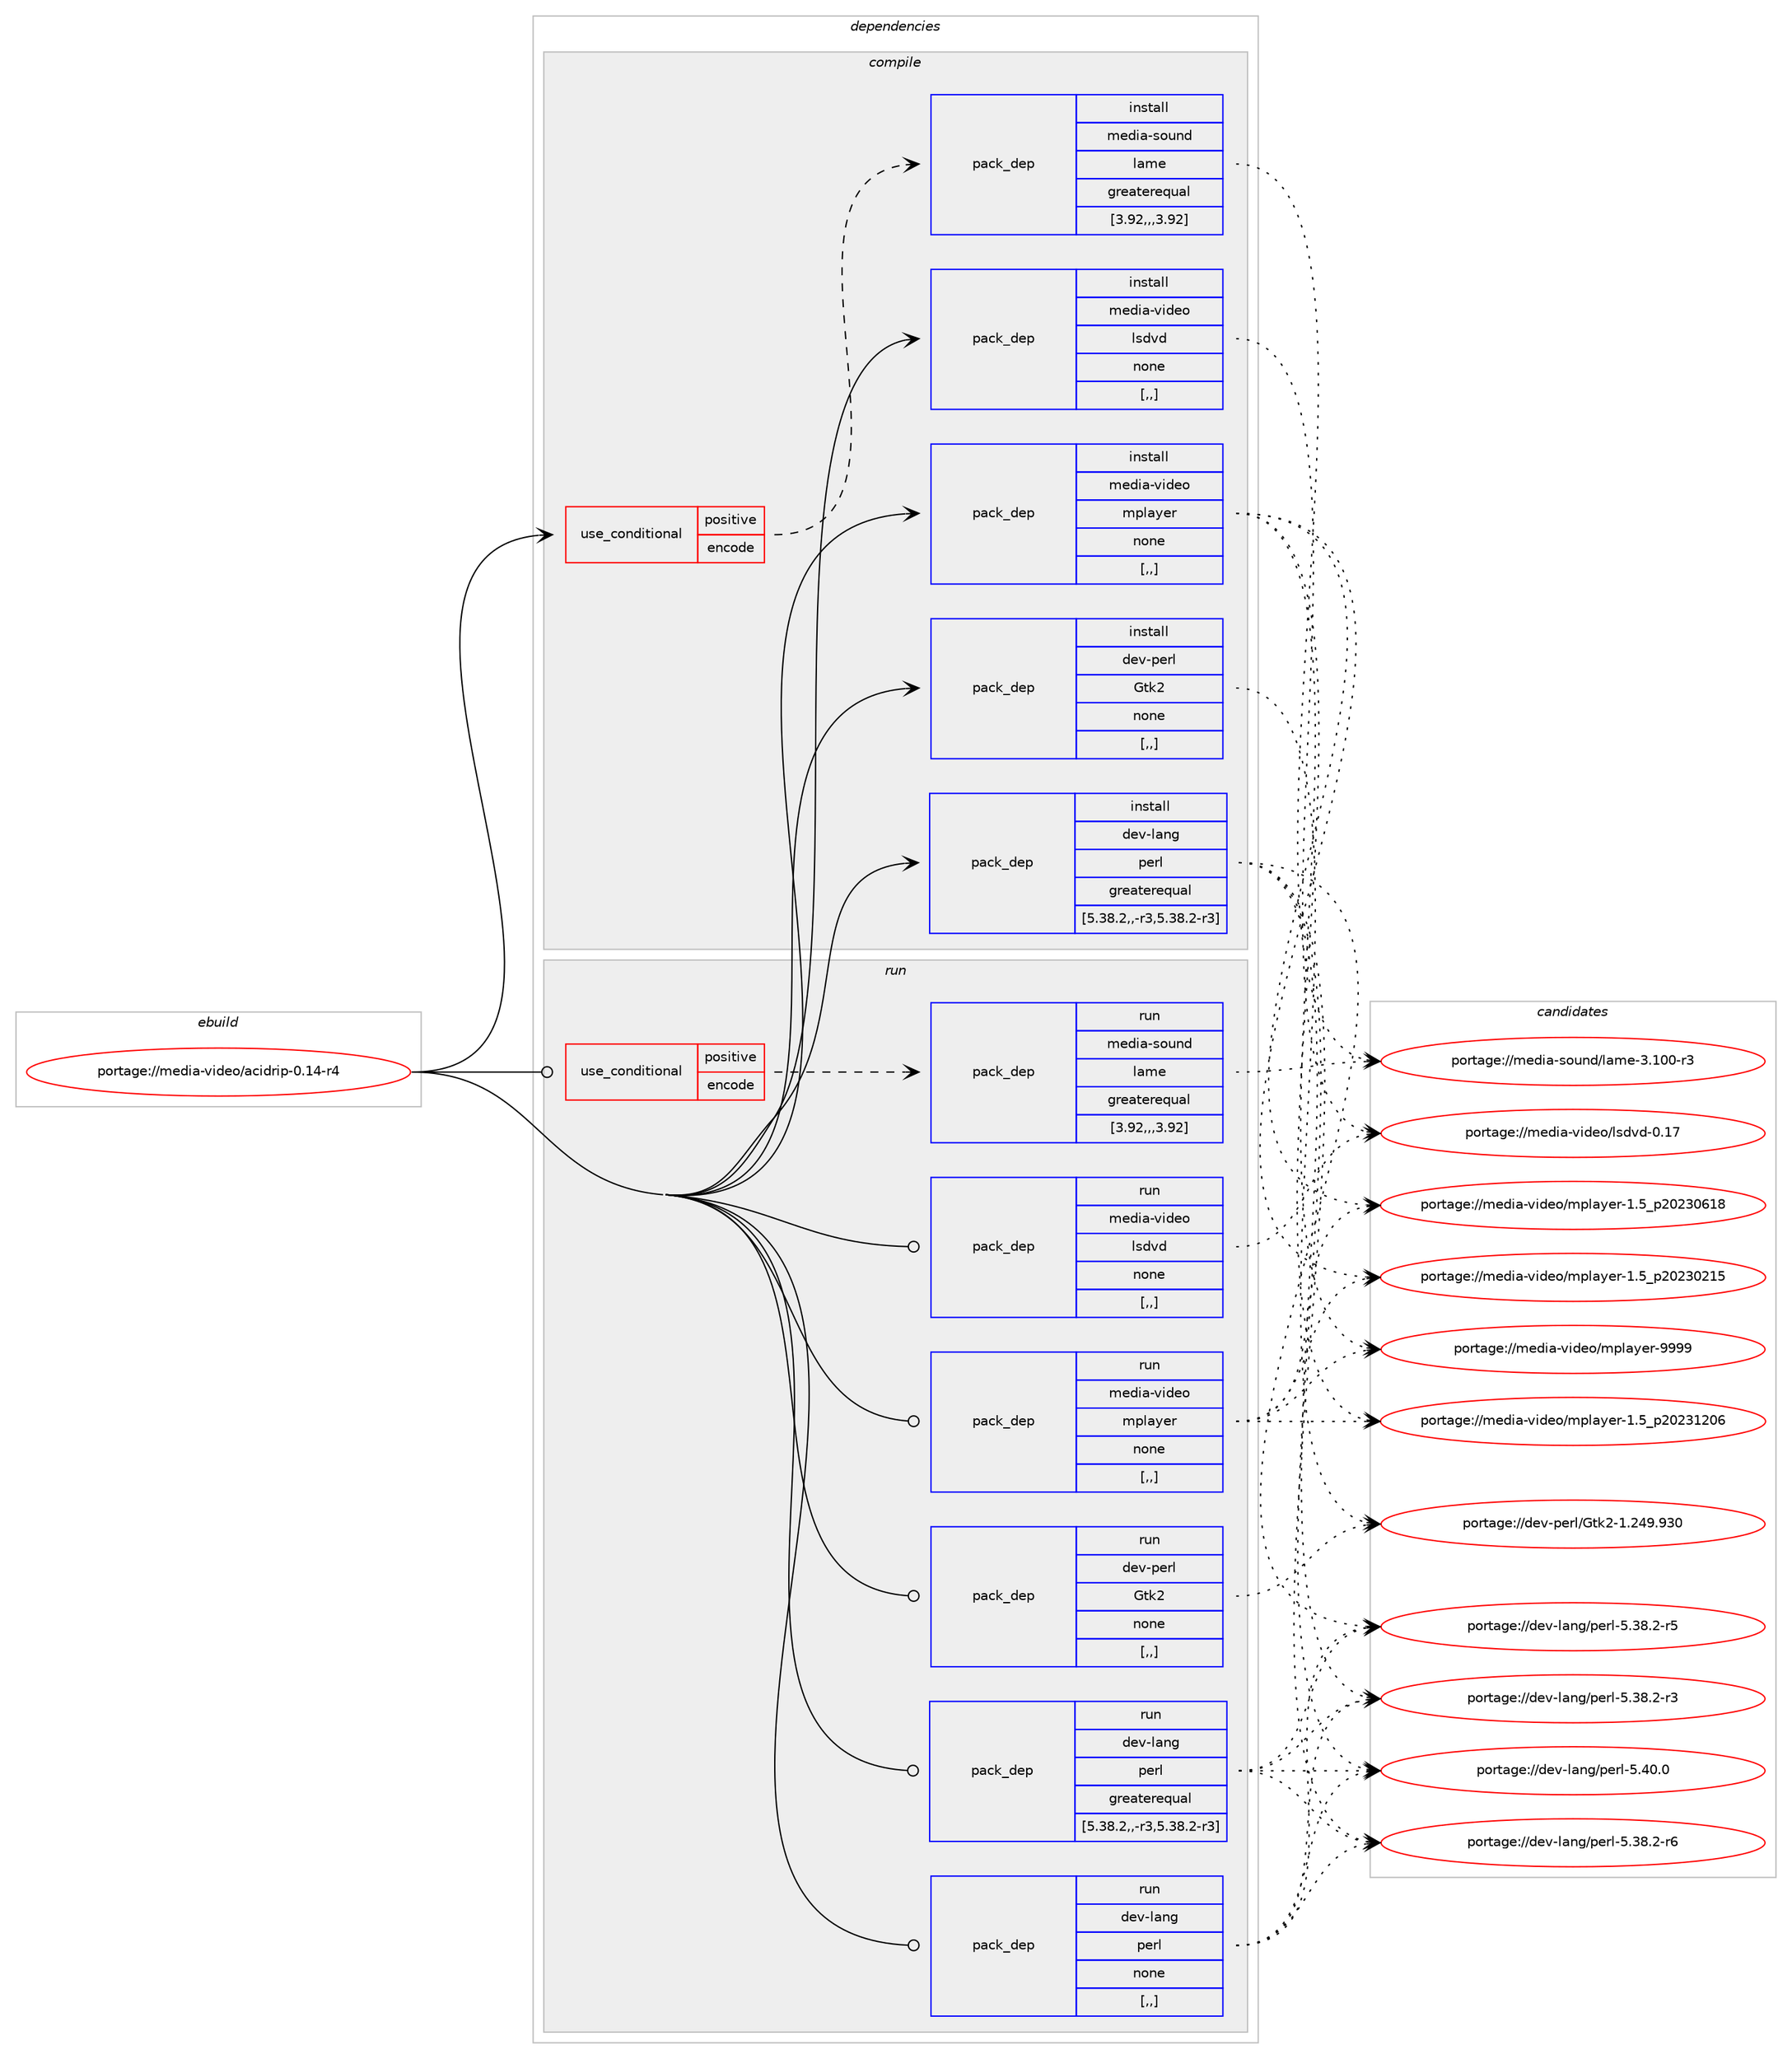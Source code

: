 digraph prolog {

# *************
# Graph options
# *************

newrank=true;
concentrate=true;
compound=true;
graph [rankdir=LR,fontname=Helvetica,fontsize=10,ranksep=1.5];#, ranksep=2.5, nodesep=0.2];
edge  [arrowhead=vee];
node  [fontname=Helvetica,fontsize=10];

# **********
# The ebuild
# **********

subgraph cluster_leftcol {
color=gray;
label=<<i>ebuild</i>>;
id [label="portage://media-video/acidrip-0.14-r4", color=red, width=4, href="../media-video/acidrip-0.14-r4.svg"];
}

# ****************
# The dependencies
# ****************

subgraph cluster_midcol {
color=gray;
label=<<i>dependencies</i>>;
subgraph cluster_compile {
fillcolor="#eeeeee";
style=filled;
label=<<i>compile</i>>;
subgraph cond82486 {
dependency324611 [label=<<TABLE BORDER="0" CELLBORDER="1" CELLSPACING="0" CELLPADDING="4"><TR><TD ROWSPAN="3" CELLPADDING="10">use_conditional</TD></TR><TR><TD>positive</TD></TR><TR><TD>encode</TD></TR></TABLE>>, shape=none, color=red];
subgraph pack239619 {
dependency324612 [label=<<TABLE BORDER="0" CELLBORDER="1" CELLSPACING="0" CELLPADDING="4" WIDTH="220"><TR><TD ROWSPAN="6" CELLPADDING="30">pack_dep</TD></TR><TR><TD WIDTH="110">install</TD></TR><TR><TD>media-sound</TD></TR><TR><TD>lame</TD></TR><TR><TD>greaterequal</TD></TR><TR><TD>[3.92,,,3.92]</TD></TR></TABLE>>, shape=none, color=blue];
}
dependency324611:e -> dependency324612:w [weight=20,style="dashed",arrowhead="vee"];
}
id:e -> dependency324611:w [weight=20,style="solid",arrowhead="vee"];
subgraph pack239620 {
dependency324613 [label=<<TABLE BORDER="0" CELLBORDER="1" CELLSPACING="0" CELLPADDING="4" WIDTH="220"><TR><TD ROWSPAN="6" CELLPADDING="30">pack_dep</TD></TR><TR><TD WIDTH="110">install</TD></TR><TR><TD>dev-lang</TD></TR><TR><TD>perl</TD></TR><TR><TD>greaterequal</TD></TR><TR><TD>[5.38.2,,-r3,5.38.2-r3]</TD></TR></TABLE>>, shape=none, color=blue];
}
id:e -> dependency324613:w [weight=20,style="solid",arrowhead="vee"];
subgraph pack239621 {
dependency324614 [label=<<TABLE BORDER="0" CELLBORDER="1" CELLSPACING="0" CELLPADDING="4" WIDTH="220"><TR><TD ROWSPAN="6" CELLPADDING="30">pack_dep</TD></TR><TR><TD WIDTH="110">install</TD></TR><TR><TD>dev-perl</TD></TR><TR><TD>Gtk2</TD></TR><TR><TD>none</TD></TR><TR><TD>[,,]</TD></TR></TABLE>>, shape=none, color=blue];
}
id:e -> dependency324614:w [weight=20,style="solid",arrowhead="vee"];
subgraph pack239622 {
dependency324615 [label=<<TABLE BORDER="0" CELLBORDER="1" CELLSPACING="0" CELLPADDING="4" WIDTH="220"><TR><TD ROWSPAN="6" CELLPADDING="30">pack_dep</TD></TR><TR><TD WIDTH="110">install</TD></TR><TR><TD>media-video</TD></TR><TR><TD>lsdvd</TD></TR><TR><TD>none</TD></TR><TR><TD>[,,]</TD></TR></TABLE>>, shape=none, color=blue];
}
id:e -> dependency324615:w [weight=20,style="solid",arrowhead="vee"];
subgraph pack239623 {
dependency324616 [label=<<TABLE BORDER="0" CELLBORDER="1" CELLSPACING="0" CELLPADDING="4" WIDTH="220"><TR><TD ROWSPAN="6" CELLPADDING="30">pack_dep</TD></TR><TR><TD WIDTH="110">install</TD></TR><TR><TD>media-video</TD></TR><TR><TD>mplayer</TD></TR><TR><TD>none</TD></TR><TR><TD>[,,]</TD></TR></TABLE>>, shape=none, color=blue];
}
id:e -> dependency324616:w [weight=20,style="solid",arrowhead="vee"];
}
subgraph cluster_compileandrun {
fillcolor="#eeeeee";
style=filled;
label=<<i>compile and run</i>>;
}
subgraph cluster_run {
fillcolor="#eeeeee";
style=filled;
label=<<i>run</i>>;
subgraph cond82487 {
dependency324617 [label=<<TABLE BORDER="0" CELLBORDER="1" CELLSPACING="0" CELLPADDING="4"><TR><TD ROWSPAN="3" CELLPADDING="10">use_conditional</TD></TR><TR><TD>positive</TD></TR><TR><TD>encode</TD></TR></TABLE>>, shape=none, color=red];
subgraph pack239624 {
dependency324618 [label=<<TABLE BORDER="0" CELLBORDER="1" CELLSPACING="0" CELLPADDING="4" WIDTH="220"><TR><TD ROWSPAN="6" CELLPADDING="30">pack_dep</TD></TR><TR><TD WIDTH="110">run</TD></TR><TR><TD>media-sound</TD></TR><TR><TD>lame</TD></TR><TR><TD>greaterequal</TD></TR><TR><TD>[3.92,,,3.92]</TD></TR></TABLE>>, shape=none, color=blue];
}
dependency324617:e -> dependency324618:w [weight=20,style="dashed",arrowhead="vee"];
}
id:e -> dependency324617:w [weight=20,style="solid",arrowhead="odot"];
subgraph pack239625 {
dependency324619 [label=<<TABLE BORDER="0" CELLBORDER="1" CELLSPACING="0" CELLPADDING="4" WIDTH="220"><TR><TD ROWSPAN="6" CELLPADDING="30">pack_dep</TD></TR><TR><TD WIDTH="110">run</TD></TR><TR><TD>dev-lang</TD></TR><TR><TD>perl</TD></TR><TR><TD>greaterequal</TD></TR><TR><TD>[5.38.2,,-r3,5.38.2-r3]</TD></TR></TABLE>>, shape=none, color=blue];
}
id:e -> dependency324619:w [weight=20,style="solid",arrowhead="odot"];
subgraph pack239626 {
dependency324620 [label=<<TABLE BORDER="0" CELLBORDER="1" CELLSPACING="0" CELLPADDING="4" WIDTH="220"><TR><TD ROWSPAN="6" CELLPADDING="30">pack_dep</TD></TR><TR><TD WIDTH="110">run</TD></TR><TR><TD>dev-lang</TD></TR><TR><TD>perl</TD></TR><TR><TD>none</TD></TR><TR><TD>[,,]</TD></TR></TABLE>>, shape=none, color=blue];
}
id:e -> dependency324620:w [weight=20,style="solid",arrowhead="odot"];
subgraph pack239627 {
dependency324621 [label=<<TABLE BORDER="0" CELLBORDER="1" CELLSPACING="0" CELLPADDING="4" WIDTH="220"><TR><TD ROWSPAN="6" CELLPADDING="30">pack_dep</TD></TR><TR><TD WIDTH="110">run</TD></TR><TR><TD>dev-perl</TD></TR><TR><TD>Gtk2</TD></TR><TR><TD>none</TD></TR><TR><TD>[,,]</TD></TR></TABLE>>, shape=none, color=blue];
}
id:e -> dependency324621:w [weight=20,style="solid",arrowhead="odot"];
subgraph pack239628 {
dependency324622 [label=<<TABLE BORDER="0" CELLBORDER="1" CELLSPACING="0" CELLPADDING="4" WIDTH="220"><TR><TD ROWSPAN="6" CELLPADDING="30">pack_dep</TD></TR><TR><TD WIDTH="110">run</TD></TR><TR><TD>media-video</TD></TR><TR><TD>lsdvd</TD></TR><TR><TD>none</TD></TR><TR><TD>[,,]</TD></TR></TABLE>>, shape=none, color=blue];
}
id:e -> dependency324622:w [weight=20,style="solid",arrowhead="odot"];
subgraph pack239629 {
dependency324623 [label=<<TABLE BORDER="0" CELLBORDER="1" CELLSPACING="0" CELLPADDING="4" WIDTH="220"><TR><TD ROWSPAN="6" CELLPADDING="30">pack_dep</TD></TR><TR><TD WIDTH="110">run</TD></TR><TR><TD>media-video</TD></TR><TR><TD>mplayer</TD></TR><TR><TD>none</TD></TR><TR><TD>[,,]</TD></TR></TABLE>>, shape=none, color=blue];
}
id:e -> dependency324623:w [weight=20,style="solid",arrowhead="odot"];
}
}

# **************
# The candidates
# **************

subgraph cluster_choices {
rank=same;
color=gray;
label=<<i>candidates</i>>;

subgraph choice239619 {
color=black;
nodesep=1;
choice109101100105974511511111711010047108971091014551464948484511451 [label="portage://media-sound/lame-3.100-r3", color=red, width=4,href="../media-sound/lame-3.100-r3.svg"];
dependency324612:e -> choice109101100105974511511111711010047108971091014551464948484511451:w [style=dotted,weight="100"];
}
subgraph choice239620 {
color=black;
nodesep=1;
choice10010111845108971101034711210111410845534652484648 [label="portage://dev-lang/perl-5.40.0", color=red, width=4,href="../dev-lang/perl-5.40.0.svg"];
choice100101118451089711010347112101114108455346515646504511454 [label="portage://dev-lang/perl-5.38.2-r6", color=red, width=4,href="../dev-lang/perl-5.38.2-r6.svg"];
choice100101118451089711010347112101114108455346515646504511453 [label="portage://dev-lang/perl-5.38.2-r5", color=red, width=4,href="../dev-lang/perl-5.38.2-r5.svg"];
choice100101118451089711010347112101114108455346515646504511451 [label="portage://dev-lang/perl-5.38.2-r3", color=red, width=4,href="../dev-lang/perl-5.38.2-r3.svg"];
dependency324613:e -> choice10010111845108971101034711210111410845534652484648:w [style=dotted,weight="100"];
dependency324613:e -> choice100101118451089711010347112101114108455346515646504511454:w [style=dotted,weight="100"];
dependency324613:e -> choice100101118451089711010347112101114108455346515646504511453:w [style=dotted,weight="100"];
dependency324613:e -> choice100101118451089711010347112101114108455346515646504511451:w [style=dotted,weight="100"];
}
subgraph choice239621 {
color=black;
nodesep=1;
choice1001011184511210111410847711161075045494650525746575148 [label="portage://dev-perl/Gtk2-1.249.930", color=red, width=4,href="../dev-perl/Gtk2-1.249.930.svg"];
dependency324614:e -> choice1001011184511210111410847711161075045494650525746575148:w [style=dotted,weight="100"];
}
subgraph choice239622 {
color=black;
nodesep=1;
choice1091011001059745118105100101111471081151001181004548464955 [label="portage://media-video/lsdvd-0.17", color=red, width=4,href="../media-video/lsdvd-0.17.svg"];
dependency324615:e -> choice1091011001059745118105100101111471081151001181004548464955:w [style=dotted,weight="100"];
}
subgraph choice239623 {
color=black;
nodesep=1;
choice109101100105974511810510010111147109112108971211011144557575757 [label="portage://media-video/mplayer-9999", color=red, width=4,href="../media-video/mplayer-9999.svg"];
choice1091011001059745118105100101111471091121089712110111445494653951125048505149504854 [label="portage://media-video/mplayer-1.5_p20231206", color=red, width=4,href="../media-video/mplayer-1.5_p20231206.svg"];
choice1091011001059745118105100101111471091121089712110111445494653951125048505148544956 [label="portage://media-video/mplayer-1.5_p20230618", color=red, width=4,href="../media-video/mplayer-1.5_p20230618.svg"];
choice1091011001059745118105100101111471091121089712110111445494653951125048505148504953 [label="portage://media-video/mplayer-1.5_p20230215", color=red, width=4,href="../media-video/mplayer-1.5_p20230215.svg"];
dependency324616:e -> choice109101100105974511810510010111147109112108971211011144557575757:w [style=dotted,weight="100"];
dependency324616:e -> choice1091011001059745118105100101111471091121089712110111445494653951125048505149504854:w [style=dotted,weight="100"];
dependency324616:e -> choice1091011001059745118105100101111471091121089712110111445494653951125048505148544956:w [style=dotted,weight="100"];
dependency324616:e -> choice1091011001059745118105100101111471091121089712110111445494653951125048505148504953:w [style=dotted,weight="100"];
}
subgraph choice239624 {
color=black;
nodesep=1;
choice109101100105974511511111711010047108971091014551464948484511451 [label="portage://media-sound/lame-3.100-r3", color=red, width=4,href="../media-sound/lame-3.100-r3.svg"];
dependency324618:e -> choice109101100105974511511111711010047108971091014551464948484511451:w [style=dotted,weight="100"];
}
subgraph choice239625 {
color=black;
nodesep=1;
choice10010111845108971101034711210111410845534652484648 [label="portage://dev-lang/perl-5.40.0", color=red, width=4,href="../dev-lang/perl-5.40.0.svg"];
choice100101118451089711010347112101114108455346515646504511454 [label="portage://dev-lang/perl-5.38.2-r6", color=red, width=4,href="../dev-lang/perl-5.38.2-r6.svg"];
choice100101118451089711010347112101114108455346515646504511453 [label="portage://dev-lang/perl-5.38.2-r5", color=red, width=4,href="../dev-lang/perl-5.38.2-r5.svg"];
choice100101118451089711010347112101114108455346515646504511451 [label="portage://dev-lang/perl-5.38.2-r3", color=red, width=4,href="../dev-lang/perl-5.38.2-r3.svg"];
dependency324619:e -> choice10010111845108971101034711210111410845534652484648:w [style=dotted,weight="100"];
dependency324619:e -> choice100101118451089711010347112101114108455346515646504511454:w [style=dotted,weight="100"];
dependency324619:e -> choice100101118451089711010347112101114108455346515646504511453:w [style=dotted,weight="100"];
dependency324619:e -> choice100101118451089711010347112101114108455346515646504511451:w [style=dotted,weight="100"];
}
subgraph choice239626 {
color=black;
nodesep=1;
choice10010111845108971101034711210111410845534652484648 [label="portage://dev-lang/perl-5.40.0", color=red, width=4,href="../dev-lang/perl-5.40.0.svg"];
choice100101118451089711010347112101114108455346515646504511454 [label="portage://dev-lang/perl-5.38.2-r6", color=red, width=4,href="../dev-lang/perl-5.38.2-r6.svg"];
choice100101118451089711010347112101114108455346515646504511453 [label="portage://dev-lang/perl-5.38.2-r5", color=red, width=4,href="../dev-lang/perl-5.38.2-r5.svg"];
choice100101118451089711010347112101114108455346515646504511451 [label="portage://dev-lang/perl-5.38.2-r3", color=red, width=4,href="../dev-lang/perl-5.38.2-r3.svg"];
dependency324620:e -> choice10010111845108971101034711210111410845534652484648:w [style=dotted,weight="100"];
dependency324620:e -> choice100101118451089711010347112101114108455346515646504511454:w [style=dotted,weight="100"];
dependency324620:e -> choice100101118451089711010347112101114108455346515646504511453:w [style=dotted,weight="100"];
dependency324620:e -> choice100101118451089711010347112101114108455346515646504511451:w [style=dotted,weight="100"];
}
subgraph choice239627 {
color=black;
nodesep=1;
choice1001011184511210111410847711161075045494650525746575148 [label="portage://dev-perl/Gtk2-1.249.930", color=red, width=4,href="../dev-perl/Gtk2-1.249.930.svg"];
dependency324621:e -> choice1001011184511210111410847711161075045494650525746575148:w [style=dotted,weight="100"];
}
subgraph choice239628 {
color=black;
nodesep=1;
choice1091011001059745118105100101111471081151001181004548464955 [label="portage://media-video/lsdvd-0.17", color=red, width=4,href="../media-video/lsdvd-0.17.svg"];
dependency324622:e -> choice1091011001059745118105100101111471081151001181004548464955:w [style=dotted,weight="100"];
}
subgraph choice239629 {
color=black;
nodesep=1;
choice109101100105974511810510010111147109112108971211011144557575757 [label="portage://media-video/mplayer-9999", color=red, width=4,href="../media-video/mplayer-9999.svg"];
choice1091011001059745118105100101111471091121089712110111445494653951125048505149504854 [label="portage://media-video/mplayer-1.5_p20231206", color=red, width=4,href="../media-video/mplayer-1.5_p20231206.svg"];
choice1091011001059745118105100101111471091121089712110111445494653951125048505148544956 [label="portage://media-video/mplayer-1.5_p20230618", color=red, width=4,href="../media-video/mplayer-1.5_p20230618.svg"];
choice1091011001059745118105100101111471091121089712110111445494653951125048505148504953 [label="portage://media-video/mplayer-1.5_p20230215", color=red, width=4,href="../media-video/mplayer-1.5_p20230215.svg"];
dependency324623:e -> choice109101100105974511810510010111147109112108971211011144557575757:w [style=dotted,weight="100"];
dependency324623:e -> choice1091011001059745118105100101111471091121089712110111445494653951125048505149504854:w [style=dotted,weight="100"];
dependency324623:e -> choice1091011001059745118105100101111471091121089712110111445494653951125048505148544956:w [style=dotted,weight="100"];
dependency324623:e -> choice1091011001059745118105100101111471091121089712110111445494653951125048505148504953:w [style=dotted,weight="100"];
}
}

}
